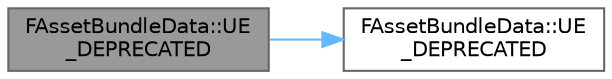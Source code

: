 digraph "FAssetBundleData::UE_DEPRECATED"
{
 // INTERACTIVE_SVG=YES
 // LATEX_PDF_SIZE
  bgcolor="transparent";
  edge [fontname=Helvetica,fontsize=10,labelfontname=Helvetica,labelfontsize=10];
  node [fontname=Helvetica,fontsize=10,shape=box,height=0.2,width=0.4];
  rankdir="LR";
  Node1 [id="Node000001",label="FAssetBundleData::UE\l_DEPRECATED",height=0.2,width=0.4,color="gray40", fillcolor="grey60", style="filled", fontcolor="black",tooltip="A fast set of asset bundle assets, will destroy copied in path list."];
  Node1 -> Node2 [id="edge1_Node000001_Node000002",color="steelblue1",style="solid",tooltip=" "];
  Node2 [id="Node000002",label="FAssetBundleData::UE\l_DEPRECATED",height=0.2,width=0.4,color="grey40", fillcolor="white", style="filled",URL="$da/dd0/structFAssetBundleData.html#a4157910a2bf67133d72da0103768f867",tooltip="Adds or updates an entry with the given BundleName -> Path."];
}
